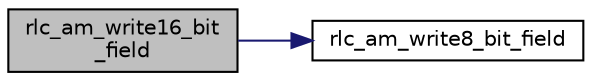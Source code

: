 digraph "rlc_am_write16_bit_field"
{
 // LATEX_PDF_SIZE
  edge [fontname="Helvetica",fontsize="10",labelfontname="Helvetica",labelfontsize="10"];
  node [fontname="Helvetica",fontsize="10",shape=record];
  rankdir="LR";
  Node1 [label="rlc_am_write16_bit\l_field",height=0.2,width=0.4,color="black", fillcolor="grey75", style="filled", fontcolor="black",tooltip="Write N bits (max 16) in a byte area seen as a bit-field with the help of a byte index and a modulo 8..."];
  Node1 -> Node2 [color="midnightblue",fontsize="10",style="solid",fontname="Helvetica"];
  Node2 [label="rlc_am_write8_bit_field",height=0.2,width=0.4,color="black", fillcolor="white", style="filled",URL="$group__em.html#ga95cbd97c49ca152369604bce93b8a49e",tooltip="Write N bits (max 8) in a byte area seen as a bit-field with the help of a byte index and a modulo 8 ..."];
}
